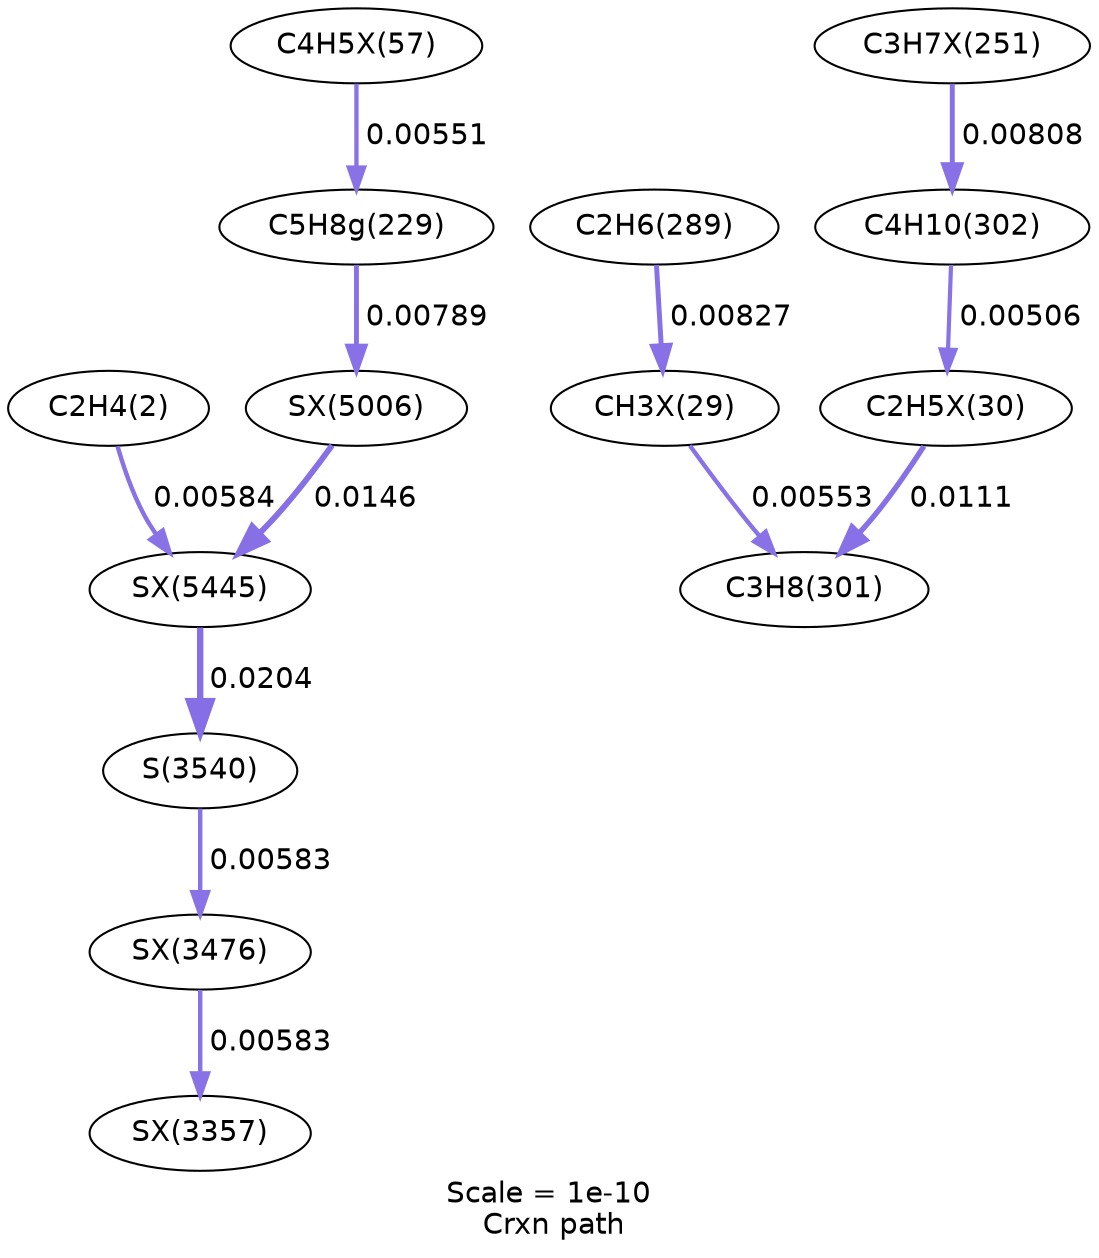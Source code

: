 digraph reaction_paths {
center=1;
s5 -> s238[fontname="Helvetica", style="setlinewidth(2.12)", arrowsize=1.06, color="0.7, 0.506, 0.9"
, label=" 0.00584"];
s111 -> s18[fontname="Helvetica", style="setlinewidth(2.07)", arrowsize=1.04, color="0.7, 0.506, 0.9"
, label=" 0.00551"];
s23 -> s99[fontname="Helvetica", style="setlinewidth(2.38)", arrowsize=1.19, color="0.7, 0.508, 0.9"
, label=" 0.00827"];
s99 -> s26[fontname="Helvetica", style="setlinewidth(2.08)", arrowsize=1.04, color="0.7, 0.506, 0.9"
, label=" 0.00553"];
s27 -> s100[fontname="Helvetica", style="setlinewidth(2.01)", arrowsize=1, color="0.7, 0.505, 0.9"
, label=" 0.00506"];
s100 -> s26[fontname="Helvetica", style="setlinewidth(2.6)", arrowsize=1.3, color="0.7, 0.511, 0.9"
, label=" 0.0111"];
s132 -> s27[fontname="Helvetica", style="setlinewidth(2.36)", arrowsize=1.18, color="0.7, 0.508, 0.9"
, label=" 0.00808"];
s218 -> s216[fontname="Helvetica", style="setlinewidth(2.12)", arrowsize=1.06, color="0.7, 0.506, 0.9"
, label=" 0.00583"];
s47 -> s218[fontname="Helvetica", style="setlinewidth(2.12)", arrowsize=1.06, color="0.7, 0.506, 0.9"
, label=" 0.00583"];
s18 -> s232[fontname="Helvetica", style="setlinewidth(2.34)", arrowsize=1.17, color="0.7, 0.508, 0.9"
, label=" 0.00789"];
s232 -> s238[fontname="Helvetica", style="setlinewidth(2.81)", arrowsize=1.4, color="0.7, 0.515, 0.9"
, label=" 0.0146"];
s238 -> s47[fontname="Helvetica", style="setlinewidth(3.06)", arrowsize=1.53, color="0.7, 0.52, 0.9"
, label=" 0.0204"];
s5 [ fontname="Helvetica", label="C2H4(2)"];
s18 [ fontname="Helvetica", label="C5H8g(229)"];
s23 [ fontname="Helvetica", label="C2H6(289)"];
s26 [ fontname="Helvetica", label="C3H8(301)"];
s27 [ fontname="Helvetica", label="C4H10(302)"];
s47 [ fontname="Helvetica", label="S(3540)"];
s99 [ fontname="Helvetica", label="CH3X(29)"];
s100 [ fontname="Helvetica", label="C2H5X(30)"];
s111 [ fontname="Helvetica", label="C4H5X(57)"];
s132 [ fontname="Helvetica", label="C3H7X(251)"];
s216 [ fontname="Helvetica", label="SX(3357)"];
s218 [ fontname="Helvetica", label="SX(3476)"];
s232 [ fontname="Helvetica", label="SX(5006)"];
s238 [ fontname="Helvetica", label="SX(5445)"];
 label = "Scale = 1e-10\l Crxn path";
 fontname = "Helvetica";
}
